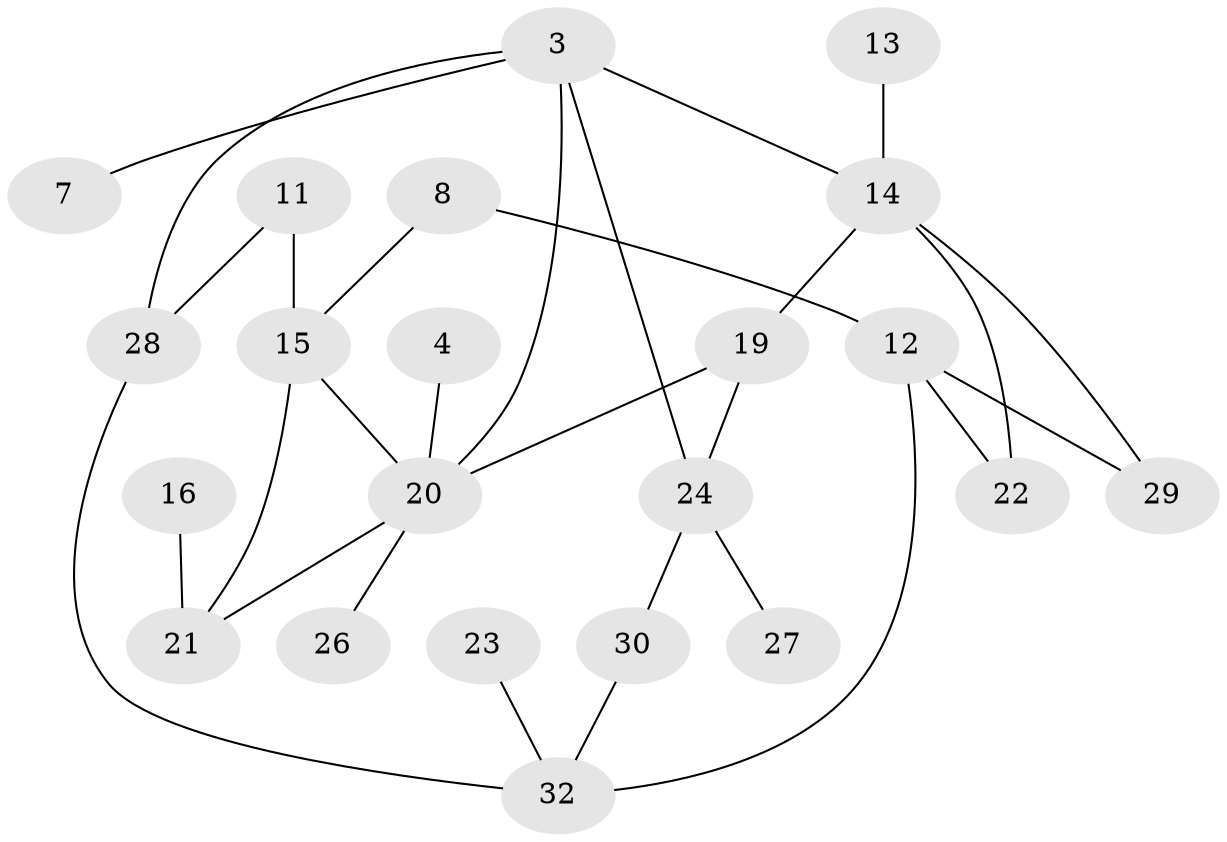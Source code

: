 // original degree distribution, {4: 0.06493506493506493, 3: 0.2857142857142857, 5: 0.06493506493506493, 2: 0.14285714285714285, 0: 0.11688311688311688, 1: 0.3246753246753247}
// Generated by graph-tools (version 1.1) at 2025/35/03/04/25 23:35:58]
// undirected, 22 vertices, 29 edges
graph export_dot {
  node [color=gray90,style=filled];
  3;
  4;
  7;
  8;
  11;
  12;
  13;
  14;
  15;
  16;
  19;
  20;
  21;
  22;
  23;
  24;
  26;
  27;
  28;
  29;
  30;
  32;
  3 -- 7 [weight=1.0];
  3 -- 14 [weight=1.0];
  3 -- 20 [weight=1.0];
  3 -- 24 [weight=1.0];
  3 -- 28 [weight=1.0];
  4 -- 20 [weight=1.0];
  8 -- 12 [weight=1.0];
  8 -- 15 [weight=1.0];
  11 -- 15 [weight=1.0];
  11 -- 28 [weight=1.0];
  12 -- 22 [weight=1.0];
  12 -- 29 [weight=2.0];
  12 -- 32 [weight=1.0];
  13 -- 14 [weight=1.0];
  14 -- 19 [weight=1.0];
  14 -- 22 [weight=1.0];
  14 -- 29 [weight=1.0];
  15 -- 20 [weight=1.0];
  15 -- 21 [weight=2.0];
  16 -- 21 [weight=1.0];
  19 -- 20 [weight=1.0];
  19 -- 24 [weight=1.0];
  20 -- 21 [weight=1.0];
  20 -- 26 [weight=1.0];
  23 -- 32 [weight=1.0];
  24 -- 27 [weight=1.0];
  24 -- 30 [weight=1.0];
  28 -- 32 [weight=1.0];
  30 -- 32 [weight=1.0];
}
